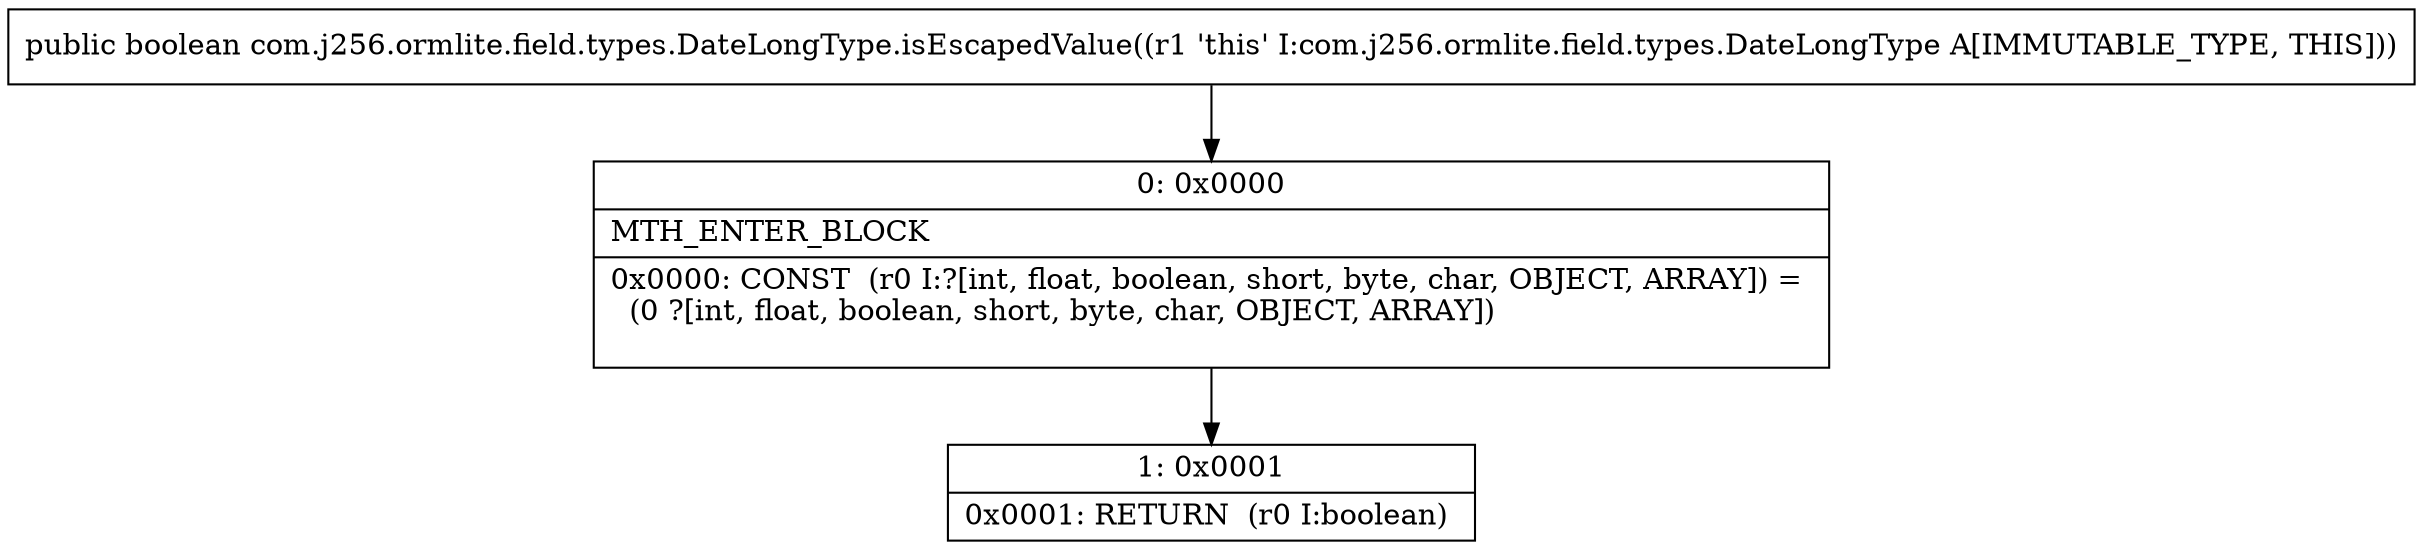 digraph "CFG forcom.j256.ormlite.field.types.DateLongType.isEscapedValue()Z" {
Node_0 [shape=record,label="{0\:\ 0x0000|MTH_ENTER_BLOCK\l|0x0000: CONST  (r0 I:?[int, float, boolean, short, byte, char, OBJECT, ARRAY]) = \l  (0 ?[int, float, boolean, short, byte, char, OBJECT, ARRAY])\l \l}"];
Node_1 [shape=record,label="{1\:\ 0x0001|0x0001: RETURN  (r0 I:boolean) \l}"];
MethodNode[shape=record,label="{public boolean com.j256.ormlite.field.types.DateLongType.isEscapedValue((r1 'this' I:com.j256.ormlite.field.types.DateLongType A[IMMUTABLE_TYPE, THIS])) }"];
MethodNode -> Node_0;
Node_0 -> Node_1;
}

